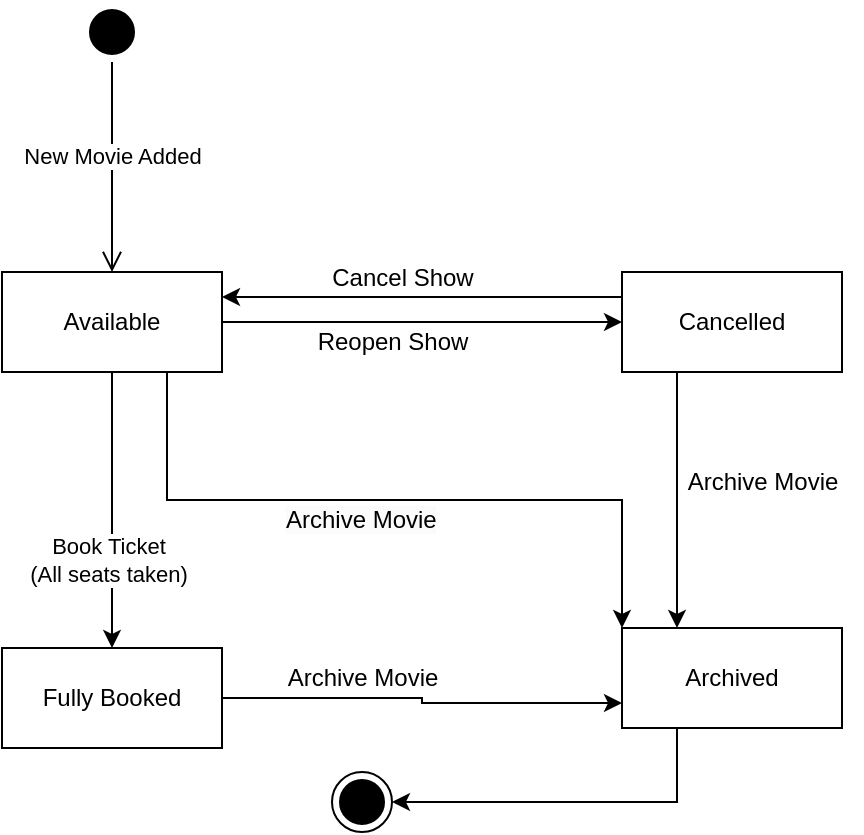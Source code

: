 <mxfile version="24.8.8">
  <diagram name="Page-1" id="-oW64Zfjjynd12sH0cB9">
    <mxGraphModel dx="1050" dy="522" grid="1" gridSize="10" guides="1" tooltips="1" connect="1" arrows="1" fold="1" page="1" pageScale="1" pageWidth="600" pageHeight="500" math="0" shadow="0">
      <root>
        <mxCell id="0" />
        <mxCell id="1" parent="0" />
        <mxCell id="liHYtyb2RXSRpZGwheBK-1" value="" style="ellipse;html=1;shape=startState;fillColor=#000000;strokeColor=#000000;" vertex="1" parent="1">
          <mxGeometry x="150" y="35" width="30" height="30" as="geometry" />
        </mxCell>
        <mxCell id="liHYtyb2RXSRpZGwheBK-2" value="" style="edgeStyle=orthogonalEdgeStyle;html=1;verticalAlign=bottom;endArrow=open;endSize=8;strokeColor=#000000;rounded=0;entryX=0.5;entryY=0;entryDx=0;entryDy=0;" edge="1" parent="1" source="liHYtyb2RXSRpZGwheBK-1" target="liHYtyb2RXSRpZGwheBK-5">
          <mxGeometry relative="1" as="geometry">
            <mxPoint x="244" y="135" as="targetPoint" />
            <Array as="points">
              <mxPoint x="165" y="140" />
              <mxPoint x="165" y="140" />
            </Array>
          </mxGeometry>
        </mxCell>
        <mxCell id="liHYtyb2RXSRpZGwheBK-3" value="New Movie Added" style="edgeLabel;html=1;align=center;verticalAlign=middle;resizable=0;points=[];" vertex="1" connectable="0" parent="liHYtyb2RXSRpZGwheBK-2">
          <mxGeometry x="-0.291" y="5" relative="1" as="geometry">
            <mxPoint x="-5" y="10" as="offset" />
          </mxGeometry>
        </mxCell>
        <mxCell id="liHYtyb2RXSRpZGwheBK-4" style="edgeStyle=orthogonalEdgeStyle;rounded=0;orthogonalLoop=1;jettySize=auto;html=1;exitX=1;exitY=0.5;exitDx=0;exitDy=0;entryX=0;entryY=0.5;entryDx=0;entryDy=0;" edge="1" parent="1" source="liHYtyb2RXSRpZGwheBK-5" target="liHYtyb2RXSRpZGwheBK-8">
          <mxGeometry relative="1" as="geometry" />
        </mxCell>
        <mxCell id="liHYtyb2RXSRpZGwheBK-18" style="edgeStyle=orthogonalEdgeStyle;rounded=0;orthogonalLoop=1;jettySize=auto;html=1;exitX=0.75;exitY=1;exitDx=0;exitDy=0;entryX=0;entryY=0;entryDx=0;entryDy=0;" edge="1" parent="1" source="liHYtyb2RXSRpZGwheBK-5" target="liHYtyb2RXSRpZGwheBK-13">
          <mxGeometry relative="1" as="geometry" />
        </mxCell>
        <mxCell id="liHYtyb2RXSRpZGwheBK-20" style="edgeStyle=orthogonalEdgeStyle;rounded=0;orthogonalLoop=1;jettySize=auto;html=1;exitX=0.5;exitY=1;exitDx=0;exitDy=0;entryX=0.5;entryY=0;entryDx=0;entryDy=0;" edge="1" parent="1" source="liHYtyb2RXSRpZGwheBK-5" target="liHYtyb2RXSRpZGwheBK-11">
          <mxGeometry relative="1" as="geometry" />
        </mxCell>
        <mxCell id="liHYtyb2RXSRpZGwheBK-22" value="Book Ticket&lt;div&gt;(All seats taken)&lt;/div&gt;" style="edgeLabel;html=1;align=center;verticalAlign=middle;resizable=0;points=[];" vertex="1" connectable="0" parent="liHYtyb2RXSRpZGwheBK-20">
          <mxGeometry x="0.362" y="-2" relative="1" as="geometry">
            <mxPoint as="offset" />
          </mxGeometry>
        </mxCell>
        <mxCell id="liHYtyb2RXSRpZGwheBK-5" value="Available" style="html=1;whiteSpace=wrap;" vertex="1" parent="1">
          <mxGeometry x="110" y="170" width="110" height="50" as="geometry" />
        </mxCell>
        <mxCell id="liHYtyb2RXSRpZGwheBK-6" style="edgeStyle=orthogonalEdgeStyle;rounded=0;orthogonalLoop=1;jettySize=auto;html=1;exitX=0.25;exitY=1;exitDx=0;exitDy=0;entryX=0.25;entryY=0;entryDx=0;entryDy=0;" edge="1" parent="1" source="liHYtyb2RXSRpZGwheBK-8" target="liHYtyb2RXSRpZGwheBK-13">
          <mxGeometry relative="1" as="geometry" />
        </mxCell>
        <mxCell id="liHYtyb2RXSRpZGwheBK-7" style="edgeStyle=orthogonalEdgeStyle;rounded=0;orthogonalLoop=1;jettySize=auto;html=1;exitX=0;exitY=0.25;exitDx=0;exitDy=0;entryX=1;entryY=0.25;entryDx=0;entryDy=0;" edge="1" parent="1" source="liHYtyb2RXSRpZGwheBK-8" target="liHYtyb2RXSRpZGwheBK-5">
          <mxGeometry relative="1" as="geometry" />
        </mxCell>
        <mxCell id="liHYtyb2RXSRpZGwheBK-8" value="Cancelled" style="html=1;whiteSpace=wrap;" vertex="1" parent="1">
          <mxGeometry x="420" y="170" width="110" height="50" as="geometry" />
        </mxCell>
        <mxCell id="liHYtyb2RXSRpZGwheBK-9" value="Reopen Show" style="text;html=1;align=center;verticalAlign=middle;resizable=0;points=[];autosize=1;strokeColor=none;fillColor=none;" vertex="1" parent="1">
          <mxGeometry x="255" y="190" width="100" height="30" as="geometry" />
        </mxCell>
        <mxCell id="liHYtyb2RXSRpZGwheBK-10" style="edgeStyle=orthogonalEdgeStyle;rounded=0;orthogonalLoop=1;jettySize=auto;html=1;exitX=1;exitY=0.5;exitDx=0;exitDy=0;entryX=0;entryY=0.75;entryDx=0;entryDy=0;" edge="1" parent="1" source="liHYtyb2RXSRpZGwheBK-11" target="liHYtyb2RXSRpZGwheBK-13">
          <mxGeometry relative="1" as="geometry" />
        </mxCell>
        <mxCell id="liHYtyb2RXSRpZGwheBK-11" value="Fully Booked" style="html=1;whiteSpace=wrap;" vertex="1" parent="1">
          <mxGeometry x="110" y="358" width="110" height="50" as="geometry" />
        </mxCell>
        <mxCell id="liHYtyb2RXSRpZGwheBK-12" style="edgeStyle=orthogonalEdgeStyle;rounded=0;orthogonalLoop=1;jettySize=auto;html=1;exitX=0.25;exitY=1;exitDx=0;exitDy=0;entryX=1;entryY=0.5;entryDx=0;entryDy=0;" edge="1" parent="1" source="liHYtyb2RXSRpZGwheBK-13" target="liHYtyb2RXSRpZGwheBK-14">
          <mxGeometry relative="1" as="geometry" />
        </mxCell>
        <mxCell id="liHYtyb2RXSRpZGwheBK-13" value="Archived" style="html=1;whiteSpace=wrap;" vertex="1" parent="1">
          <mxGeometry x="420" y="348" width="110" height="50" as="geometry" />
        </mxCell>
        <mxCell id="liHYtyb2RXSRpZGwheBK-14" value="" style="ellipse;html=1;shape=endState;fillColor=#000000;strokeColor=#000000;" vertex="1" parent="1">
          <mxGeometry x="275" y="420" width="30" height="30" as="geometry" />
        </mxCell>
        <mxCell id="liHYtyb2RXSRpZGwheBK-15" value="Archive Movie" style="text;html=1;align=center;verticalAlign=middle;resizable=0;points=[];autosize=1;strokeColor=none;fillColor=none;" vertex="1" parent="1">
          <mxGeometry x="440" y="260" width="100" height="30" as="geometry" />
        </mxCell>
        <mxCell id="liHYtyb2RXSRpZGwheBK-16" value="Cancel Show" style="text;html=1;align=center;verticalAlign=middle;resizable=0;points=[];autosize=1;strokeColor=none;fillColor=none;" vertex="1" parent="1">
          <mxGeometry x="265" y="158" width="90" height="30" as="geometry" />
        </mxCell>
        <mxCell id="liHYtyb2RXSRpZGwheBK-17" value="Archive Movie" style="text;html=1;align=center;verticalAlign=middle;resizable=0;points=[];autosize=1;strokeColor=none;fillColor=none;" vertex="1" parent="1">
          <mxGeometry x="240" y="358" width="100" height="30" as="geometry" />
        </mxCell>
        <mxCell id="liHYtyb2RXSRpZGwheBK-19" value="&lt;span style=&quot;color: rgb(0, 0, 0); font-family: Helvetica; font-size: 12px; font-style: normal; font-variant-ligatures: normal; font-variant-caps: normal; font-weight: 400; letter-spacing: normal; orphans: 2; text-align: center; text-indent: 0px; text-transform: none; widows: 2; word-spacing: 0px; -webkit-text-stroke-width: 0px; white-space: nowrap; background-color: rgb(251, 251, 251); text-decoration-thickness: initial; text-decoration-style: initial; text-decoration-color: initial; display: inline !important; float: none;&quot;&gt;Archive Movie&lt;/span&gt;" style="text;whiteSpace=wrap;html=1;" vertex="1" parent="1">
          <mxGeometry x="250" y="280" width="110" height="40" as="geometry" />
        </mxCell>
      </root>
    </mxGraphModel>
  </diagram>
</mxfile>

